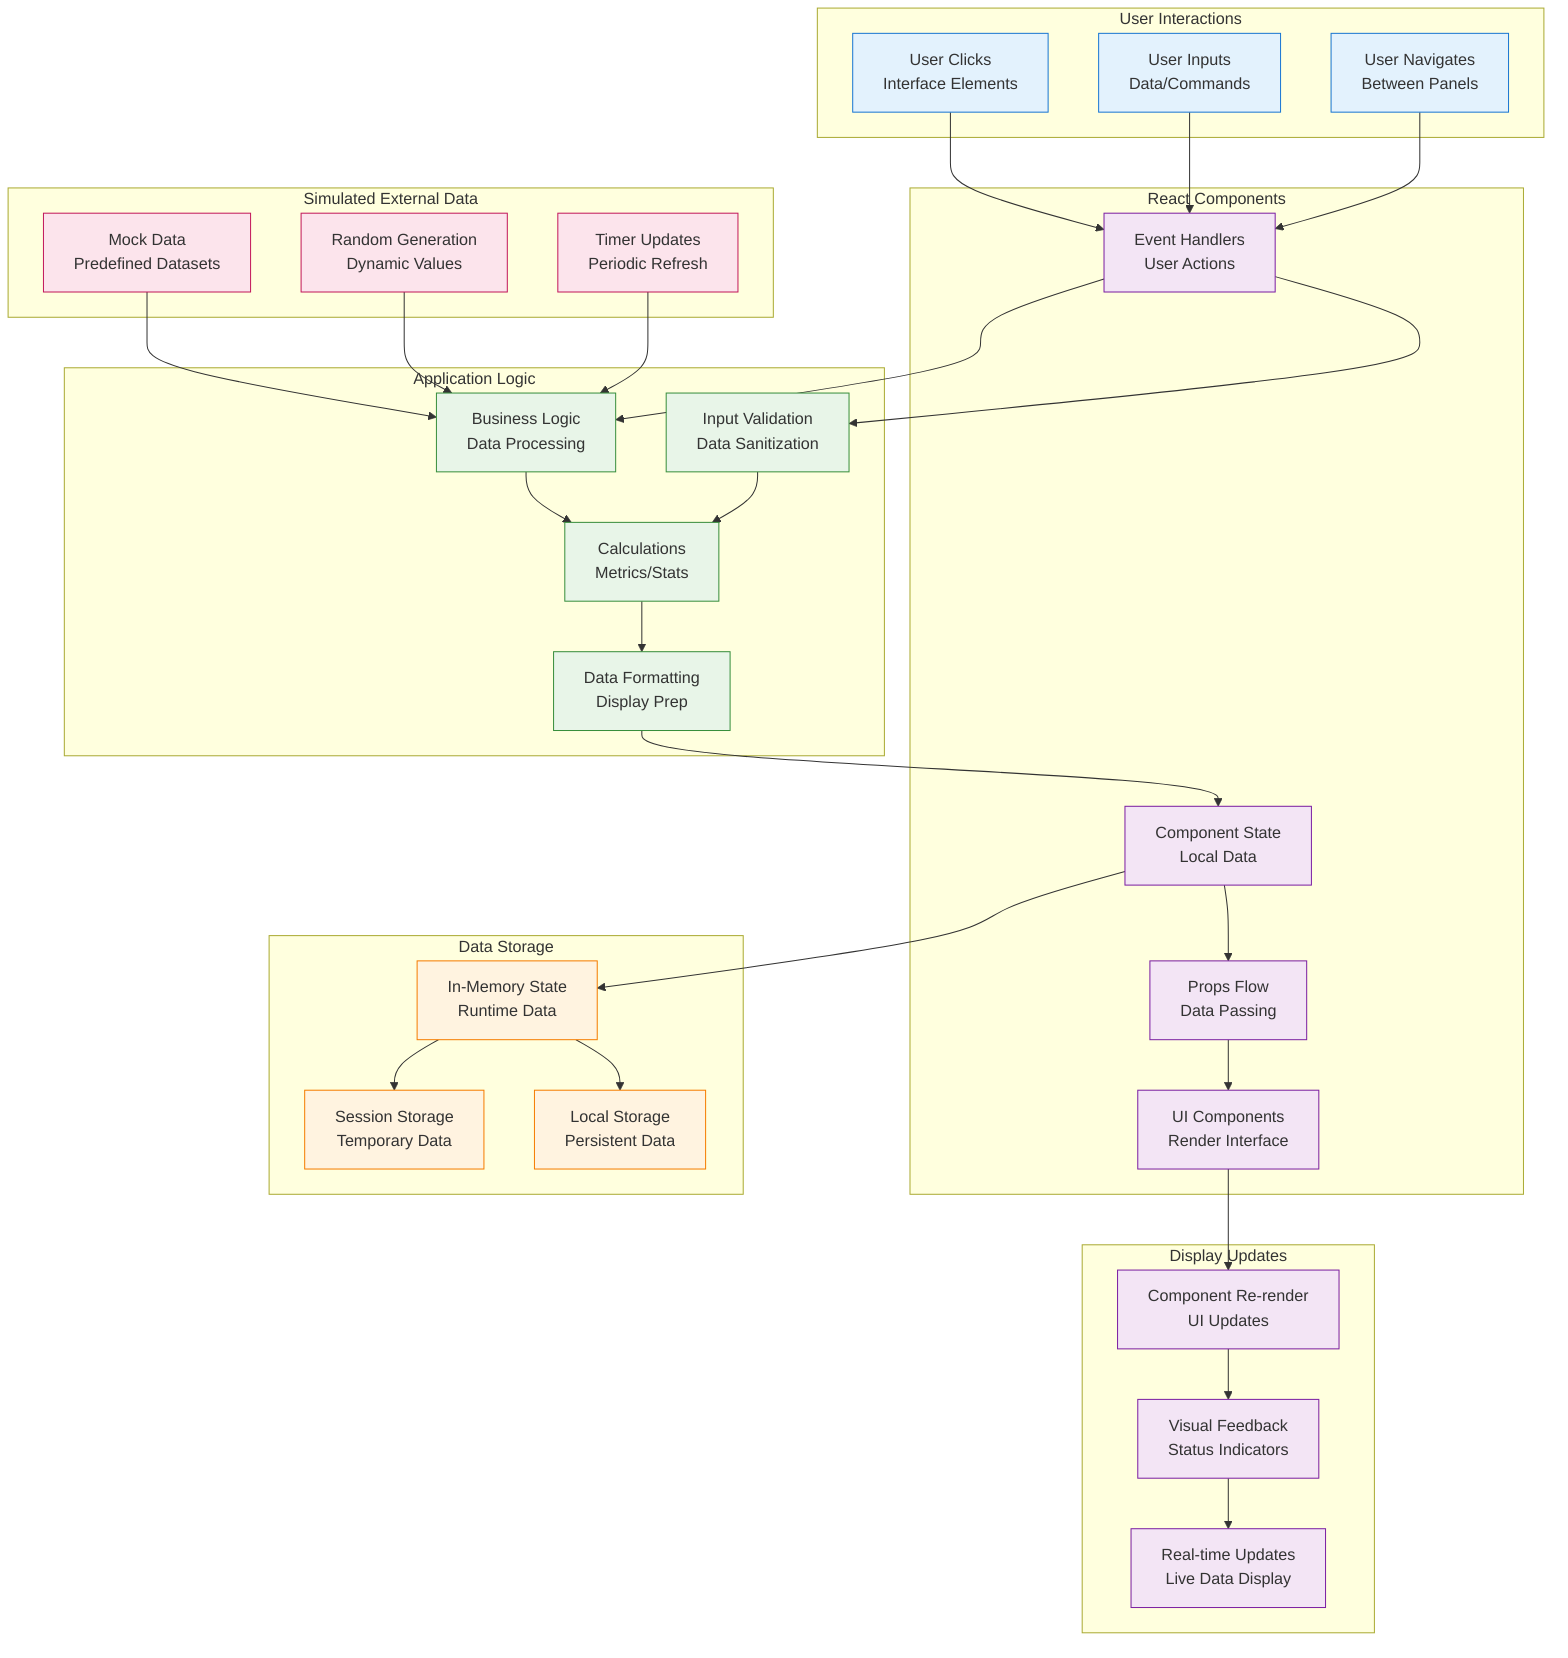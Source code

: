 flowchart TD
    subgraph "User Interactions"
        Click[User Clicks<br/>Interface Elements]
        Input[User Inputs<br/>Data/Commands]
        Navigate[User Navigates<br/>Between Panels]
    end

    subgraph "React Components"
        UI[UI Components<br/>Render Interface]
        State[Component State<br/>Local Data]
        Props[Props Flow<br/>Data Passing]
        Events[Event Handlers<br/>User Actions]
    end

    subgraph "Application Logic"
        BusinessLogic[Business Logic<br/>Data Processing]
        Validation[Input Validation<br/>Data Sanitization]
        Calculations[Calculations<br/>Metrics/Stats]
        Formatting[Data Formatting<br/>Display Prep]
    end

    subgraph "Data Storage"
        LocalStorage[Local Storage<br/>Persistent Data]
        SessionStorage[Session Storage<br/>Temporary Data]
        Memory[In-Memory State<br/>Runtime Data]
    end

    subgraph "Simulated External Data"
        MockData[Mock Data<br/>Predefined Datasets]
        RandomGen[Random Generation<br/>Dynamic Values]
        Timers[Timer Updates<br/>Periodic Refresh]
    end

    subgraph "Display Updates"
        ReRender[Component Re-render<br/>UI Updates]
        VisualFeedback[Visual Feedback<br/>Status Indicators]
        RealTimeUpdates[Real-time Updates<br/>Live Data Display]
    end

    Click --> Events
    Input --> Events
    Navigate --> Events

    Events --> Validation
    Events --> BusinessLogic

    Validation --> Calculations
    BusinessLogic --> Calculations
    Calculations --> Formatting

    Formatting --> State
    State --> Props
    Props --> UI

    UI --> ReRender
    ReRender --> VisualFeedback
    VisualFeedback --> RealTimeUpdates

    State --> Memory
    Memory --> LocalStorage
    Memory --> SessionStorage

    MockData --> BusinessLogic
    RandomGen --> BusinessLogic
    Timers --> BusinessLogic

    classDef input fill:#e3f2fd,stroke:#1976d2
    classDef component fill:#f3e5f5,stroke:#7b1fa2
    classDef logic fill:#e8f5e8,stroke:#388e3c
    classDef storage fill:#fff3e0,stroke:#f57c00
    classDef simulation fill:#fce4ec,stroke:#c2185b
    classDef output fill:#f3e5f5,stroke:#7b1fa2

    class Click,Input,Navigate input
    class UI,State,Props,Events component
    class BusinessLogic,Validation,Calculations,Formatting logic
    class LocalStorage,SessionStorage,Memory storage
    class MockData,RandomGen,Timers simulation
    class ReRender,VisualFeedback,RealTimeUpdates output